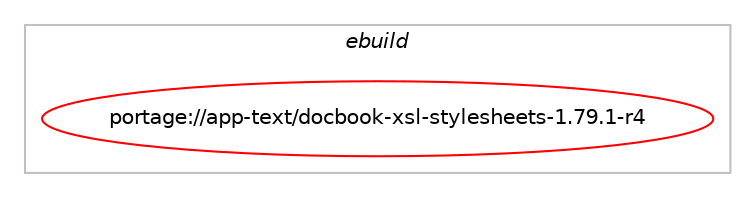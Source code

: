 digraph prolog {

# *************
# Graph options
# *************

newrank=true;
concentrate=true;
compound=true;
graph [rankdir=LR,fontname=Helvetica,fontsize=10,ranksep=1.5];#, ranksep=2.5, nodesep=0.2];
edge  [arrowhead=vee];
node  [fontname=Helvetica,fontsize=10];

# **********
# The ebuild
# **********

subgraph cluster_leftcol {
color=gray;
label=<<i>ebuild</i>>;
id [label="portage://app-text/docbook-xsl-stylesheets-1.79.1-r4", color=red, width=4, href="../app-text/docbook-xsl-stylesheets-1.79.1-r4.svg"];
}

# ****************
# The dependencies
# ****************

subgraph cluster_midcol {
color=gray;
label=<<i>dependencies</i>>;
subgraph cluster_compile {
fillcolor="#eeeeee";
style=filled;
label=<<i>compile</i>>;
}
subgraph cluster_compileandrun {
fillcolor="#eeeeee";
style=filled;
label=<<i>compile and run</i>>;
}
subgraph cluster_run {
fillcolor="#eeeeee";
style=filled;
label=<<i>run</i>>;
# *** BEGIN UNKNOWN DEPENDENCY TYPE (TODO) ***
# id -> equal(use_conditional_group(positive,ruby,portage://app-text/docbook-xsl-stylesheets-1.79.1-r4,[any_of_group([all_of_group([package_dependency(portage://app-text/docbook-xsl-stylesheets-1.79.1-r4,run,no,dev-lang,ruby,none,[,,],[slot(3.1)],[]),package_dependency(portage://app-text/docbook-xsl-stylesheets-1.79.1-r4,run,no,virtual,rubygems,none,[,,],[],[use(enable(ruby_targets_ruby31),negative)])])]),package_dependency(portage://app-text/docbook-xsl-stylesheets-1.79.1-r4,run,no,dev-ruby,rexml,none,[,,],[],[])]))
# *** END UNKNOWN DEPENDENCY TYPE (TODO) ***

# *** BEGIN UNKNOWN DEPENDENCY TYPE (TODO) ***
# id -> equal(package_dependency(portage://app-text/docbook-xsl-stylesheets-1.79.1-r4,run,no,app-text,build-docbook-catalog,greaterequal,[1.1,,,1.1],[],[]))
# *** END UNKNOWN DEPENDENCY TYPE (TODO) ***

}
}

# **************
# The candidates
# **************

subgraph cluster_choices {
rank=same;
color=gray;
label=<<i>candidates</i>>;

}

}
